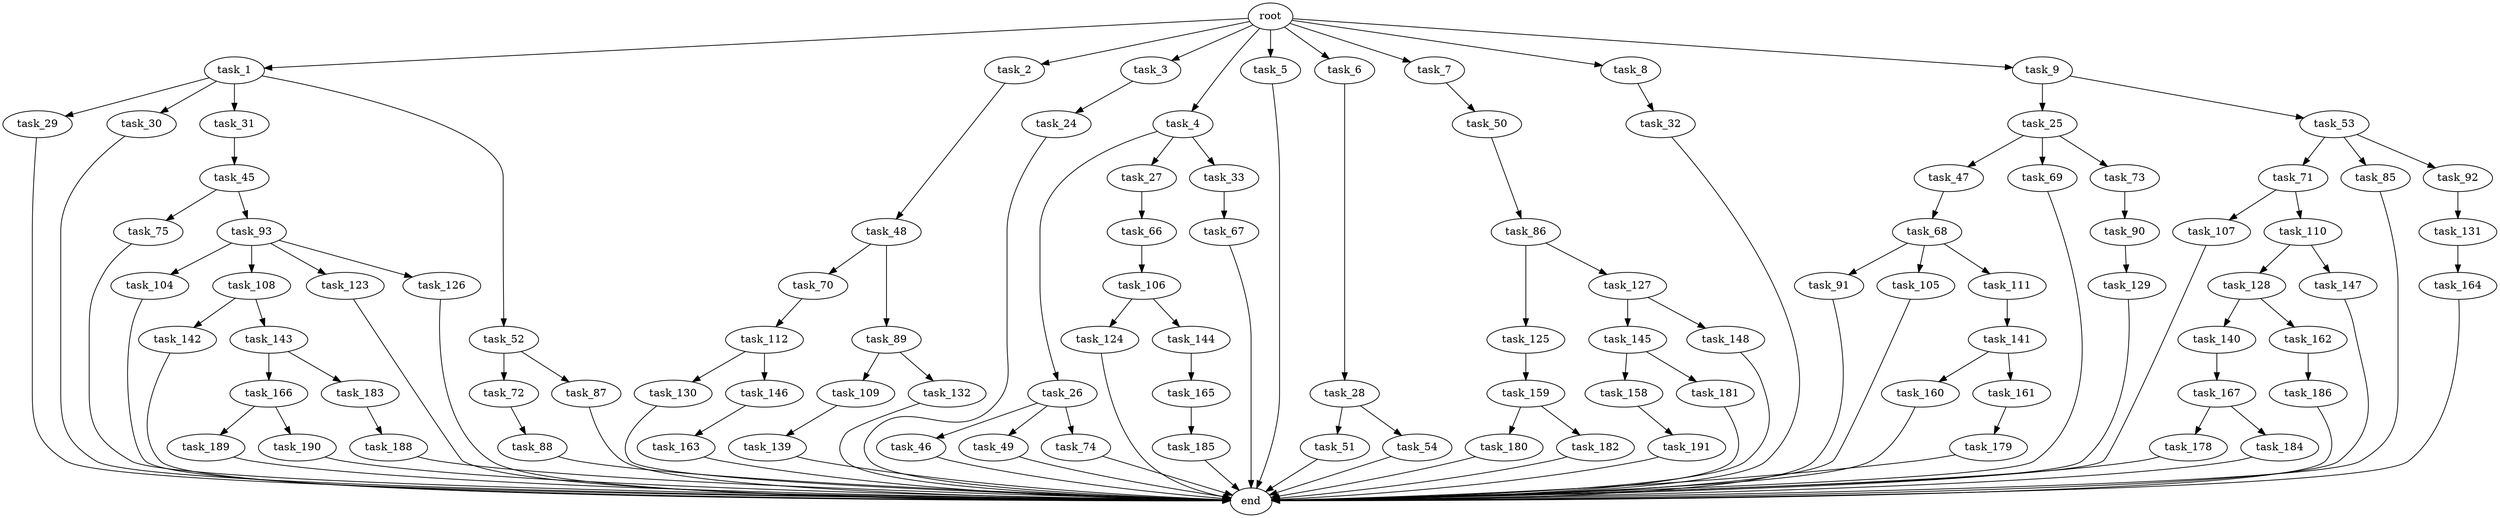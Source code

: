 digraph G {
  root [size="0.000000"];
  task_1 [size="1.024000"];
  task_2 [size="1.024000"];
  task_3 [size="1.024000"];
  task_4 [size="1.024000"];
  task_5 [size="1.024000"];
  task_6 [size="1.024000"];
  task_7 [size="1.024000"];
  task_8 [size="1.024000"];
  task_9 [size="1.024000"];
  task_24 [size="77309411.328000"];
  task_25 [size="695784701.952000"];
  task_26 [size="309237645.312000"];
  task_27 [size="309237645.312000"];
  task_28 [size="214748364.800000"];
  task_29 [size="34359738.368000"];
  task_30 [size="34359738.368000"];
  task_31 [size="34359738.368000"];
  task_32 [size="34359738.368000"];
  task_33 [size="309237645.312000"];
  task_45 [size="309237645.312000"];
  task_46 [size="34359738.368000"];
  task_47 [size="695784701.952000"];
  task_48 [size="137438953.472000"];
  task_49 [size="34359738.368000"];
  task_50 [size="695784701.952000"];
  task_51 [size="77309411.328000"];
  task_52 [size="34359738.368000"];
  task_53 [size="695784701.952000"];
  task_54 [size="77309411.328000"];
  task_66 [size="214748364.800000"];
  task_67 [size="214748364.800000"];
  task_68 [size="214748364.800000"];
  task_69 [size="695784701.952000"];
  task_70 [size="549755813.888000"];
  task_71 [size="137438953.472000"];
  task_72 [size="77309411.328000"];
  task_73 [size="695784701.952000"];
  task_74 [size="34359738.368000"];
  task_75 [size="695784701.952000"];
  task_85 [size="137438953.472000"];
  task_86 [size="549755813.888000"];
  task_87 [size="77309411.328000"];
  task_88 [size="34359738.368000"];
  task_89 [size="549755813.888000"];
  task_90 [size="34359738.368000"];
  task_91 [size="77309411.328000"];
  task_92 [size="137438953.472000"];
  task_93 [size="695784701.952000"];
  task_104 [size="549755813.888000"];
  task_105 [size="77309411.328000"];
  task_106 [size="420906795.008000"];
  task_107 [size="137438953.472000"];
  task_108 [size="549755813.888000"];
  task_109 [size="34359738.368000"];
  task_110 [size="137438953.472000"];
  task_111 [size="77309411.328000"];
  task_112 [size="34359738.368000"];
  task_123 [size="549755813.888000"];
  task_124 [size="549755813.888000"];
  task_125 [size="214748364.800000"];
  task_126 [size="549755813.888000"];
  task_127 [size="214748364.800000"];
  task_128 [size="214748364.800000"];
  task_129 [size="549755813.888000"];
  task_130 [size="420906795.008000"];
  task_131 [size="309237645.312000"];
  task_132 [size="34359738.368000"];
  task_139 [size="858993459.200000"];
  task_140 [size="858993459.200000"];
  task_141 [size="420906795.008000"];
  task_142 [size="549755813.888000"];
  task_143 [size="549755813.888000"];
  task_144 [size="549755813.888000"];
  task_145 [size="420906795.008000"];
  task_146 [size="420906795.008000"];
  task_147 [size="214748364.800000"];
  task_148 [size="420906795.008000"];
  task_158 [size="137438953.472000"];
  task_159 [size="309237645.312000"];
  task_160 [size="309237645.312000"];
  task_161 [size="309237645.312000"];
  task_162 [size="858993459.200000"];
  task_163 [size="137438953.472000"];
  task_164 [size="420906795.008000"];
  task_165 [size="420906795.008000"];
  task_166 [size="309237645.312000"];
  task_167 [size="214748364.800000"];
  task_178 [size="858993459.200000"];
  task_179 [size="695784701.952000"];
  task_180 [size="858993459.200000"];
  task_181 [size="137438953.472000"];
  task_182 [size="858993459.200000"];
  task_183 [size="309237645.312000"];
  task_184 [size="858993459.200000"];
  task_185 [size="420906795.008000"];
  task_186 [size="34359738.368000"];
  task_188 [size="549755813.888000"];
  task_189 [size="695784701.952000"];
  task_190 [size="695784701.952000"];
  task_191 [size="309237645.312000"];
  end [size="0.000000"];

  root -> task_1 [size="1.000000"];
  root -> task_2 [size="1.000000"];
  root -> task_3 [size="1.000000"];
  root -> task_4 [size="1.000000"];
  root -> task_5 [size="1.000000"];
  root -> task_6 [size="1.000000"];
  root -> task_7 [size="1.000000"];
  root -> task_8 [size="1.000000"];
  root -> task_9 [size="1.000000"];
  task_1 -> task_29 [size="33554432.000000"];
  task_1 -> task_30 [size="33554432.000000"];
  task_1 -> task_31 [size="33554432.000000"];
  task_1 -> task_52 [size="33554432.000000"];
  task_2 -> task_48 [size="134217728.000000"];
  task_3 -> task_24 [size="75497472.000000"];
  task_4 -> task_26 [size="301989888.000000"];
  task_4 -> task_27 [size="301989888.000000"];
  task_4 -> task_33 [size="301989888.000000"];
  task_5 -> end [size="1.000000"];
  task_6 -> task_28 [size="209715200.000000"];
  task_7 -> task_50 [size="679477248.000000"];
  task_8 -> task_32 [size="33554432.000000"];
  task_9 -> task_25 [size="679477248.000000"];
  task_9 -> task_53 [size="679477248.000000"];
  task_24 -> end [size="1.000000"];
  task_25 -> task_47 [size="679477248.000000"];
  task_25 -> task_69 [size="679477248.000000"];
  task_25 -> task_73 [size="679477248.000000"];
  task_26 -> task_46 [size="33554432.000000"];
  task_26 -> task_49 [size="33554432.000000"];
  task_26 -> task_74 [size="33554432.000000"];
  task_27 -> task_66 [size="209715200.000000"];
  task_28 -> task_51 [size="75497472.000000"];
  task_28 -> task_54 [size="75497472.000000"];
  task_29 -> end [size="1.000000"];
  task_30 -> end [size="1.000000"];
  task_31 -> task_45 [size="301989888.000000"];
  task_32 -> end [size="1.000000"];
  task_33 -> task_67 [size="209715200.000000"];
  task_45 -> task_75 [size="679477248.000000"];
  task_45 -> task_93 [size="679477248.000000"];
  task_46 -> end [size="1.000000"];
  task_47 -> task_68 [size="209715200.000000"];
  task_48 -> task_70 [size="536870912.000000"];
  task_48 -> task_89 [size="536870912.000000"];
  task_49 -> end [size="1.000000"];
  task_50 -> task_86 [size="536870912.000000"];
  task_51 -> end [size="1.000000"];
  task_52 -> task_72 [size="75497472.000000"];
  task_52 -> task_87 [size="75497472.000000"];
  task_53 -> task_71 [size="134217728.000000"];
  task_53 -> task_85 [size="134217728.000000"];
  task_53 -> task_92 [size="134217728.000000"];
  task_54 -> end [size="1.000000"];
  task_66 -> task_106 [size="411041792.000000"];
  task_67 -> end [size="1.000000"];
  task_68 -> task_91 [size="75497472.000000"];
  task_68 -> task_105 [size="75497472.000000"];
  task_68 -> task_111 [size="75497472.000000"];
  task_69 -> end [size="1.000000"];
  task_70 -> task_112 [size="33554432.000000"];
  task_71 -> task_107 [size="134217728.000000"];
  task_71 -> task_110 [size="134217728.000000"];
  task_72 -> task_88 [size="33554432.000000"];
  task_73 -> task_90 [size="33554432.000000"];
  task_74 -> end [size="1.000000"];
  task_75 -> end [size="1.000000"];
  task_85 -> end [size="1.000000"];
  task_86 -> task_125 [size="209715200.000000"];
  task_86 -> task_127 [size="209715200.000000"];
  task_87 -> end [size="1.000000"];
  task_88 -> end [size="1.000000"];
  task_89 -> task_109 [size="33554432.000000"];
  task_89 -> task_132 [size="33554432.000000"];
  task_90 -> task_129 [size="536870912.000000"];
  task_91 -> end [size="1.000000"];
  task_92 -> task_131 [size="301989888.000000"];
  task_93 -> task_104 [size="536870912.000000"];
  task_93 -> task_108 [size="536870912.000000"];
  task_93 -> task_123 [size="536870912.000000"];
  task_93 -> task_126 [size="536870912.000000"];
  task_104 -> end [size="1.000000"];
  task_105 -> end [size="1.000000"];
  task_106 -> task_124 [size="536870912.000000"];
  task_106 -> task_144 [size="536870912.000000"];
  task_107 -> end [size="1.000000"];
  task_108 -> task_142 [size="536870912.000000"];
  task_108 -> task_143 [size="536870912.000000"];
  task_109 -> task_139 [size="838860800.000000"];
  task_110 -> task_128 [size="209715200.000000"];
  task_110 -> task_147 [size="209715200.000000"];
  task_111 -> task_141 [size="411041792.000000"];
  task_112 -> task_130 [size="411041792.000000"];
  task_112 -> task_146 [size="411041792.000000"];
  task_123 -> end [size="1.000000"];
  task_124 -> end [size="1.000000"];
  task_125 -> task_159 [size="301989888.000000"];
  task_126 -> end [size="1.000000"];
  task_127 -> task_145 [size="411041792.000000"];
  task_127 -> task_148 [size="411041792.000000"];
  task_128 -> task_140 [size="838860800.000000"];
  task_128 -> task_162 [size="838860800.000000"];
  task_129 -> end [size="1.000000"];
  task_130 -> end [size="1.000000"];
  task_131 -> task_164 [size="411041792.000000"];
  task_132 -> end [size="1.000000"];
  task_139 -> end [size="1.000000"];
  task_140 -> task_167 [size="209715200.000000"];
  task_141 -> task_160 [size="301989888.000000"];
  task_141 -> task_161 [size="301989888.000000"];
  task_142 -> end [size="1.000000"];
  task_143 -> task_166 [size="301989888.000000"];
  task_143 -> task_183 [size="301989888.000000"];
  task_144 -> task_165 [size="411041792.000000"];
  task_145 -> task_158 [size="134217728.000000"];
  task_145 -> task_181 [size="134217728.000000"];
  task_146 -> task_163 [size="134217728.000000"];
  task_147 -> end [size="1.000000"];
  task_148 -> end [size="1.000000"];
  task_158 -> task_191 [size="301989888.000000"];
  task_159 -> task_180 [size="838860800.000000"];
  task_159 -> task_182 [size="838860800.000000"];
  task_160 -> end [size="1.000000"];
  task_161 -> task_179 [size="679477248.000000"];
  task_162 -> task_186 [size="33554432.000000"];
  task_163 -> end [size="1.000000"];
  task_164 -> end [size="1.000000"];
  task_165 -> task_185 [size="411041792.000000"];
  task_166 -> task_189 [size="679477248.000000"];
  task_166 -> task_190 [size="679477248.000000"];
  task_167 -> task_178 [size="838860800.000000"];
  task_167 -> task_184 [size="838860800.000000"];
  task_178 -> end [size="1.000000"];
  task_179 -> end [size="1.000000"];
  task_180 -> end [size="1.000000"];
  task_181 -> end [size="1.000000"];
  task_182 -> end [size="1.000000"];
  task_183 -> task_188 [size="536870912.000000"];
  task_184 -> end [size="1.000000"];
  task_185 -> end [size="1.000000"];
  task_186 -> end [size="1.000000"];
  task_188 -> end [size="1.000000"];
  task_189 -> end [size="1.000000"];
  task_190 -> end [size="1.000000"];
  task_191 -> end [size="1.000000"];
}

